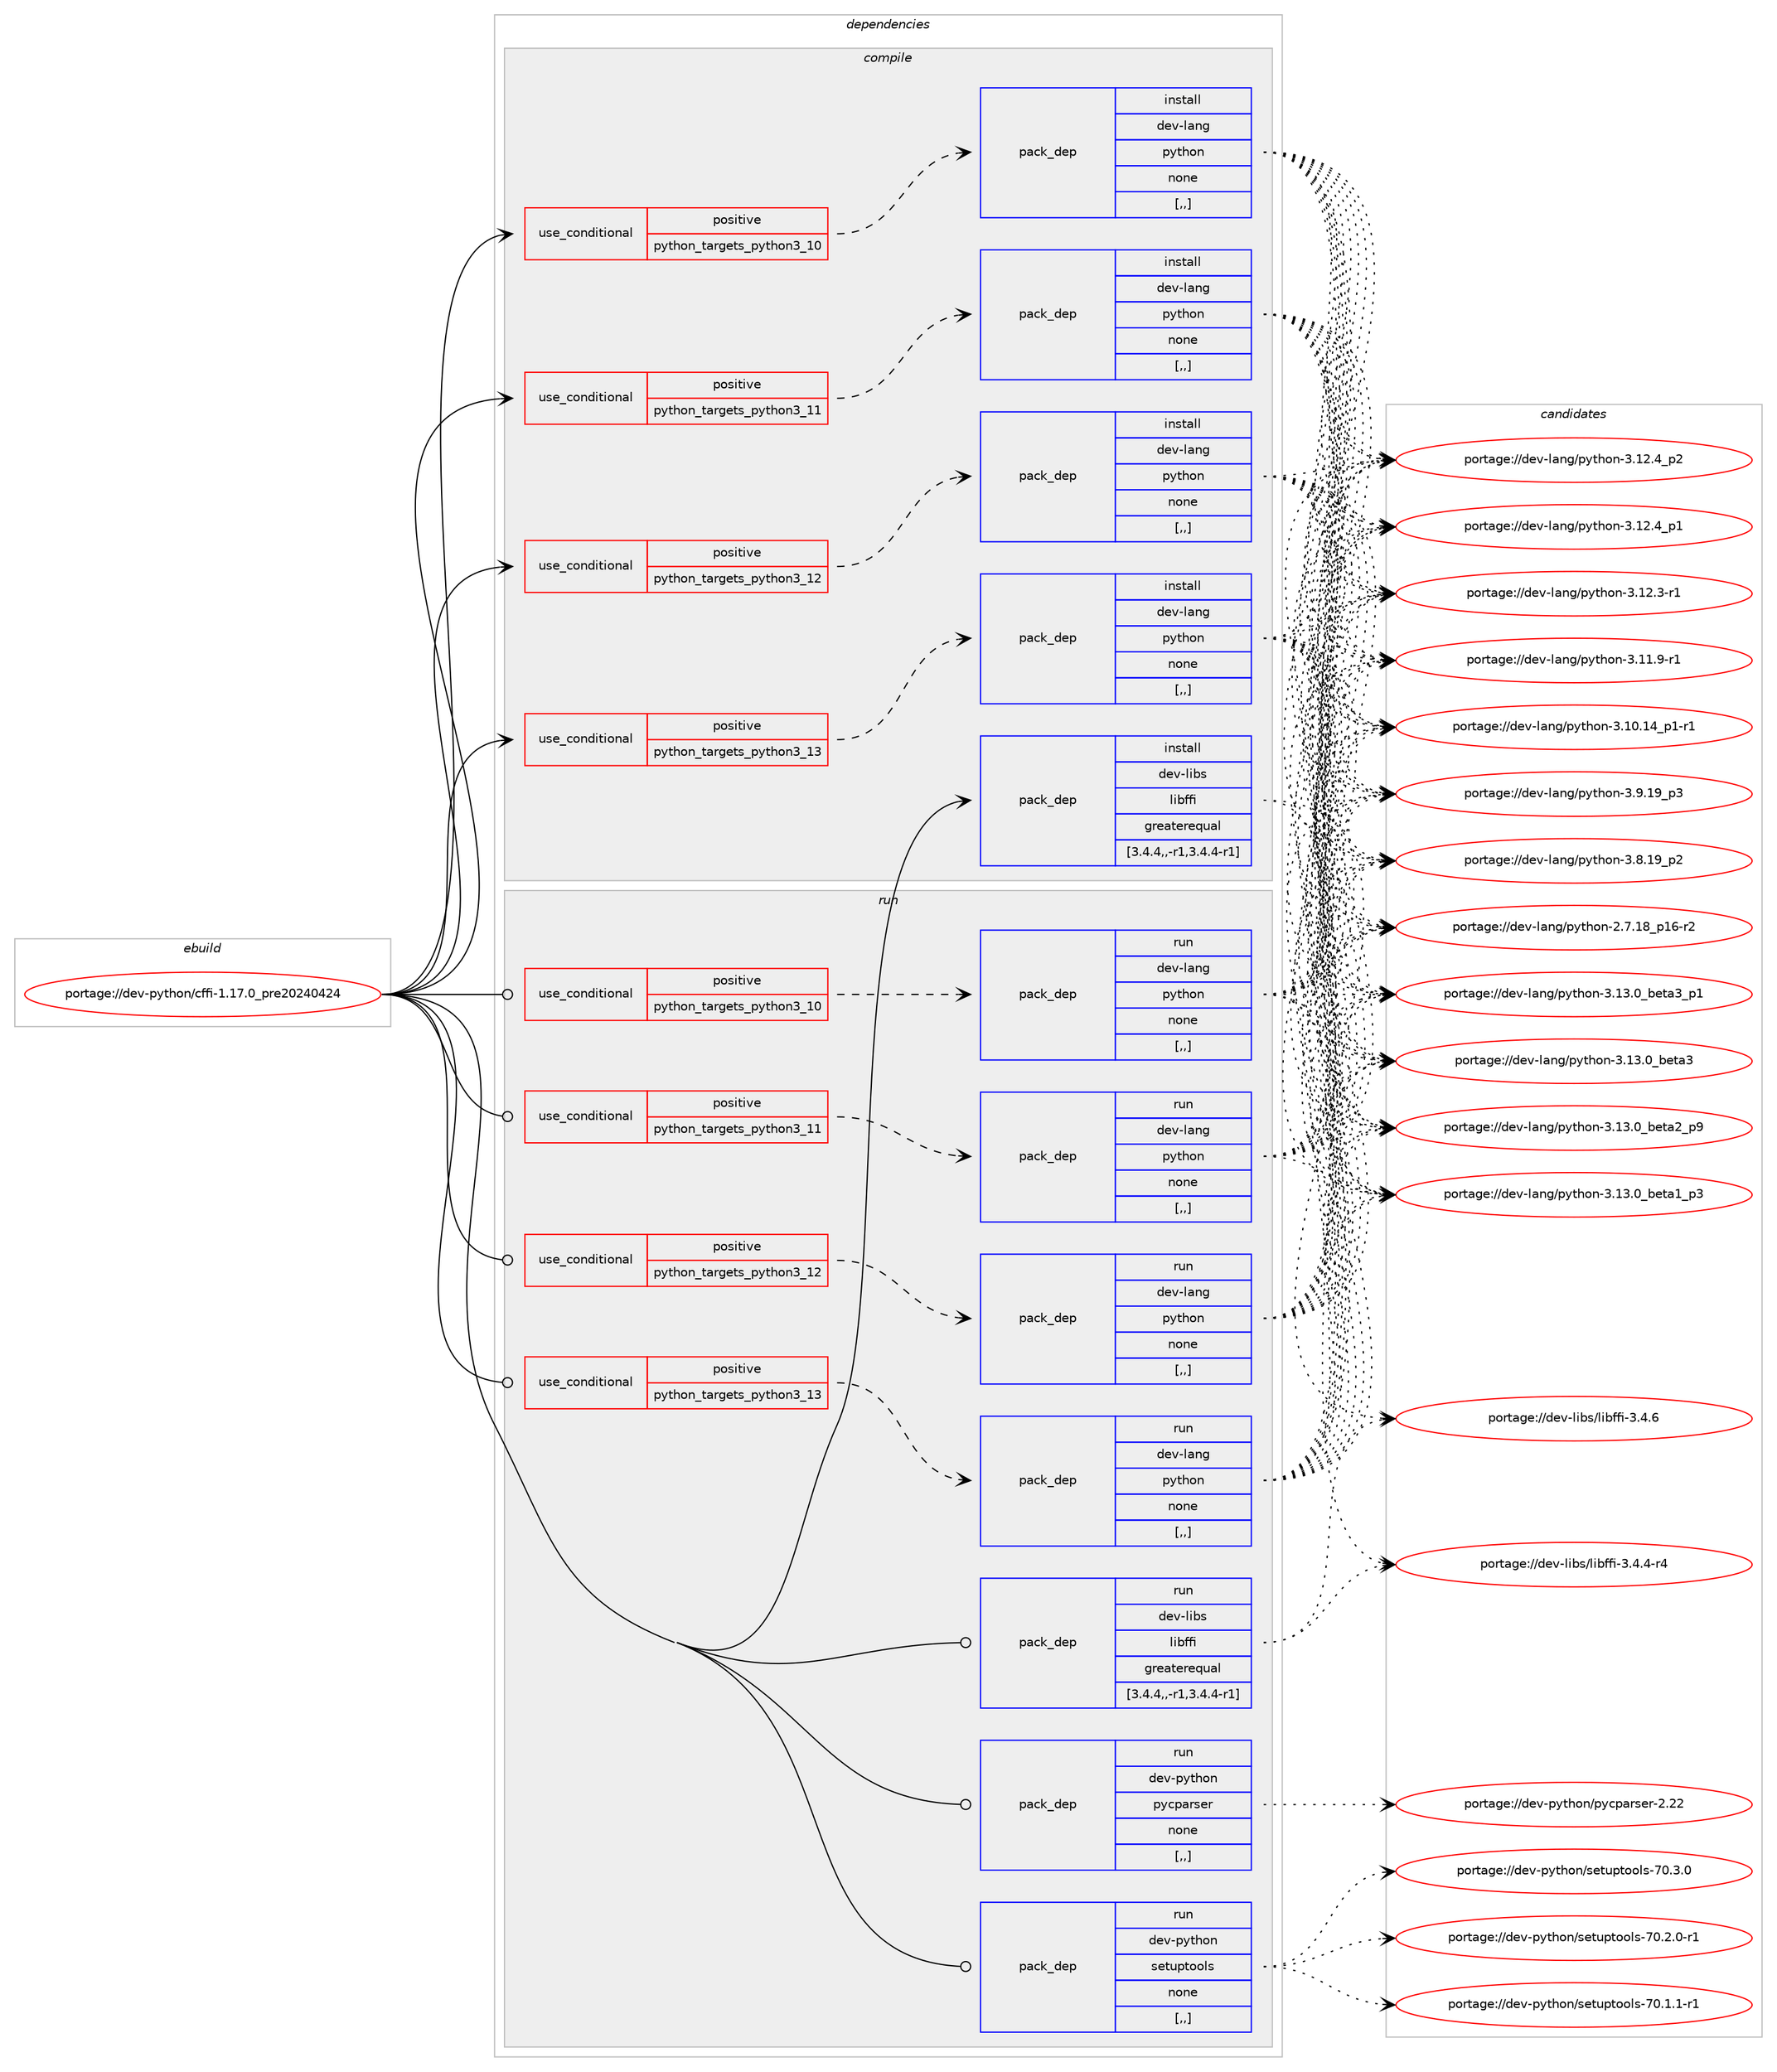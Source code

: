 digraph prolog {

# *************
# Graph options
# *************

newrank=true;
concentrate=true;
compound=true;
graph [rankdir=LR,fontname=Helvetica,fontsize=10,ranksep=1.5];#, ranksep=2.5, nodesep=0.2];
edge  [arrowhead=vee];
node  [fontname=Helvetica,fontsize=10];

# **********
# The ebuild
# **********

subgraph cluster_leftcol {
color=gray;
label=<<i>ebuild</i>>;
id [label="portage://dev-python/cffi-1.17.0_pre20240424", color=red, width=4, href="../dev-python/cffi-1.17.0_pre20240424.svg"];
}

# ****************
# The dependencies
# ****************

subgraph cluster_midcol {
color=gray;
label=<<i>dependencies</i>>;
subgraph cluster_compile {
fillcolor="#eeeeee";
style=filled;
label=<<i>compile</i>>;
subgraph cond31480 {
dependency143054 [label=<<TABLE BORDER="0" CELLBORDER="1" CELLSPACING="0" CELLPADDING="4"><TR><TD ROWSPAN="3" CELLPADDING="10">use_conditional</TD></TR><TR><TD>positive</TD></TR><TR><TD>python_targets_python3_10</TD></TR></TABLE>>, shape=none, color=red];
subgraph pack110328 {
dependency143055 [label=<<TABLE BORDER="0" CELLBORDER="1" CELLSPACING="0" CELLPADDING="4" WIDTH="220"><TR><TD ROWSPAN="6" CELLPADDING="30">pack_dep</TD></TR><TR><TD WIDTH="110">install</TD></TR><TR><TD>dev-lang</TD></TR><TR><TD>python</TD></TR><TR><TD>none</TD></TR><TR><TD>[,,]</TD></TR></TABLE>>, shape=none, color=blue];
}
dependency143054:e -> dependency143055:w [weight=20,style="dashed",arrowhead="vee"];
}
id:e -> dependency143054:w [weight=20,style="solid",arrowhead="vee"];
subgraph cond31481 {
dependency143056 [label=<<TABLE BORDER="0" CELLBORDER="1" CELLSPACING="0" CELLPADDING="4"><TR><TD ROWSPAN="3" CELLPADDING="10">use_conditional</TD></TR><TR><TD>positive</TD></TR><TR><TD>python_targets_python3_11</TD></TR></TABLE>>, shape=none, color=red];
subgraph pack110329 {
dependency143057 [label=<<TABLE BORDER="0" CELLBORDER="1" CELLSPACING="0" CELLPADDING="4" WIDTH="220"><TR><TD ROWSPAN="6" CELLPADDING="30">pack_dep</TD></TR><TR><TD WIDTH="110">install</TD></TR><TR><TD>dev-lang</TD></TR><TR><TD>python</TD></TR><TR><TD>none</TD></TR><TR><TD>[,,]</TD></TR></TABLE>>, shape=none, color=blue];
}
dependency143056:e -> dependency143057:w [weight=20,style="dashed",arrowhead="vee"];
}
id:e -> dependency143056:w [weight=20,style="solid",arrowhead="vee"];
subgraph cond31482 {
dependency143058 [label=<<TABLE BORDER="0" CELLBORDER="1" CELLSPACING="0" CELLPADDING="4"><TR><TD ROWSPAN="3" CELLPADDING="10">use_conditional</TD></TR><TR><TD>positive</TD></TR><TR><TD>python_targets_python3_12</TD></TR></TABLE>>, shape=none, color=red];
subgraph pack110330 {
dependency143059 [label=<<TABLE BORDER="0" CELLBORDER="1" CELLSPACING="0" CELLPADDING="4" WIDTH="220"><TR><TD ROWSPAN="6" CELLPADDING="30">pack_dep</TD></TR><TR><TD WIDTH="110">install</TD></TR><TR><TD>dev-lang</TD></TR><TR><TD>python</TD></TR><TR><TD>none</TD></TR><TR><TD>[,,]</TD></TR></TABLE>>, shape=none, color=blue];
}
dependency143058:e -> dependency143059:w [weight=20,style="dashed",arrowhead="vee"];
}
id:e -> dependency143058:w [weight=20,style="solid",arrowhead="vee"];
subgraph cond31483 {
dependency143060 [label=<<TABLE BORDER="0" CELLBORDER="1" CELLSPACING="0" CELLPADDING="4"><TR><TD ROWSPAN="3" CELLPADDING="10">use_conditional</TD></TR><TR><TD>positive</TD></TR><TR><TD>python_targets_python3_13</TD></TR></TABLE>>, shape=none, color=red];
subgraph pack110331 {
dependency143061 [label=<<TABLE BORDER="0" CELLBORDER="1" CELLSPACING="0" CELLPADDING="4" WIDTH="220"><TR><TD ROWSPAN="6" CELLPADDING="30">pack_dep</TD></TR><TR><TD WIDTH="110">install</TD></TR><TR><TD>dev-lang</TD></TR><TR><TD>python</TD></TR><TR><TD>none</TD></TR><TR><TD>[,,]</TD></TR></TABLE>>, shape=none, color=blue];
}
dependency143060:e -> dependency143061:w [weight=20,style="dashed",arrowhead="vee"];
}
id:e -> dependency143060:w [weight=20,style="solid",arrowhead="vee"];
subgraph pack110332 {
dependency143062 [label=<<TABLE BORDER="0" CELLBORDER="1" CELLSPACING="0" CELLPADDING="4" WIDTH="220"><TR><TD ROWSPAN="6" CELLPADDING="30">pack_dep</TD></TR><TR><TD WIDTH="110">install</TD></TR><TR><TD>dev-libs</TD></TR><TR><TD>libffi</TD></TR><TR><TD>greaterequal</TD></TR><TR><TD>[3.4.4,,-r1,3.4.4-r1]</TD></TR></TABLE>>, shape=none, color=blue];
}
id:e -> dependency143062:w [weight=20,style="solid",arrowhead="vee"];
}
subgraph cluster_compileandrun {
fillcolor="#eeeeee";
style=filled;
label=<<i>compile and run</i>>;
}
subgraph cluster_run {
fillcolor="#eeeeee";
style=filled;
label=<<i>run</i>>;
subgraph cond31484 {
dependency143063 [label=<<TABLE BORDER="0" CELLBORDER="1" CELLSPACING="0" CELLPADDING="4"><TR><TD ROWSPAN="3" CELLPADDING="10">use_conditional</TD></TR><TR><TD>positive</TD></TR><TR><TD>python_targets_python3_10</TD></TR></TABLE>>, shape=none, color=red];
subgraph pack110333 {
dependency143064 [label=<<TABLE BORDER="0" CELLBORDER="1" CELLSPACING="0" CELLPADDING="4" WIDTH="220"><TR><TD ROWSPAN="6" CELLPADDING="30">pack_dep</TD></TR><TR><TD WIDTH="110">run</TD></TR><TR><TD>dev-lang</TD></TR><TR><TD>python</TD></TR><TR><TD>none</TD></TR><TR><TD>[,,]</TD></TR></TABLE>>, shape=none, color=blue];
}
dependency143063:e -> dependency143064:w [weight=20,style="dashed",arrowhead="vee"];
}
id:e -> dependency143063:w [weight=20,style="solid",arrowhead="odot"];
subgraph cond31485 {
dependency143065 [label=<<TABLE BORDER="0" CELLBORDER="1" CELLSPACING="0" CELLPADDING="4"><TR><TD ROWSPAN="3" CELLPADDING="10">use_conditional</TD></TR><TR><TD>positive</TD></TR><TR><TD>python_targets_python3_11</TD></TR></TABLE>>, shape=none, color=red];
subgraph pack110334 {
dependency143066 [label=<<TABLE BORDER="0" CELLBORDER="1" CELLSPACING="0" CELLPADDING="4" WIDTH="220"><TR><TD ROWSPAN="6" CELLPADDING="30">pack_dep</TD></TR><TR><TD WIDTH="110">run</TD></TR><TR><TD>dev-lang</TD></TR><TR><TD>python</TD></TR><TR><TD>none</TD></TR><TR><TD>[,,]</TD></TR></TABLE>>, shape=none, color=blue];
}
dependency143065:e -> dependency143066:w [weight=20,style="dashed",arrowhead="vee"];
}
id:e -> dependency143065:w [weight=20,style="solid",arrowhead="odot"];
subgraph cond31486 {
dependency143067 [label=<<TABLE BORDER="0" CELLBORDER="1" CELLSPACING="0" CELLPADDING="4"><TR><TD ROWSPAN="3" CELLPADDING="10">use_conditional</TD></TR><TR><TD>positive</TD></TR><TR><TD>python_targets_python3_12</TD></TR></TABLE>>, shape=none, color=red];
subgraph pack110335 {
dependency143068 [label=<<TABLE BORDER="0" CELLBORDER="1" CELLSPACING="0" CELLPADDING="4" WIDTH="220"><TR><TD ROWSPAN="6" CELLPADDING="30">pack_dep</TD></TR><TR><TD WIDTH="110">run</TD></TR><TR><TD>dev-lang</TD></TR><TR><TD>python</TD></TR><TR><TD>none</TD></TR><TR><TD>[,,]</TD></TR></TABLE>>, shape=none, color=blue];
}
dependency143067:e -> dependency143068:w [weight=20,style="dashed",arrowhead="vee"];
}
id:e -> dependency143067:w [weight=20,style="solid",arrowhead="odot"];
subgraph cond31487 {
dependency143069 [label=<<TABLE BORDER="0" CELLBORDER="1" CELLSPACING="0" CELLPADDING="4"><TR><TD ROWSPAN="3" CELLPADDING="10">use_conditional</TD></TR><TR><TD>positive</TD></TR><TR><TD>python_targets_python3_13</TD></TR></TABLE>>, shape=none, color=red];
subgraph pack110336 {
dependency143070 [label=<<TABLE BORDER="0" CELLBORDER="1" CELLSPACING="0" CELLPADDING="4" WIDTH="220"><TR><TD ROWSPAN="6" CELLPADDING="30">pack_dep</TD></TR><TR><TD WIDTH="110">run</TD></TR><TR><TD>dev-lang</TD></TR><TR><TD>python</TD></TR><TR><TD>none</TD></TR><TR><TD>[,,]</TD></TR></TABLE>>, shape=none, color=blue];
}
dependency143069:e -> dependency143070:w [weight=20,style="dashed",arrowhead="vee"];
}
id:e -> dependency143069:w [weight=20,style="solid",arrowhead="odot"];
subgraph pack110337 {
dependency143071 [label=<<TABLE BORDER="0" CELLBORDER="1" CELLSPACING="0" CELLPADDING="4" WIDTH="220"><TR><TD ROWSPAN="6" CELLPADDING="30">pack_dep</TD></TR><TR><TD WIDTH="110">run</TD></TR><TR><TD>dev-libs</TD></TR><TR><TD>libffi</TD></TR><TR><TD>greaterequal</TD></TR><TR><TD>[3.4.4,,-r1,3.4.4-r1]</TD></TR></TABLE>>, shape=none, color=blue];
}
id:e -> dependency143071:w [weight=20,style="solid",arrowhead="odot"];
subgraph pack110338 {
dependency143072 [label=<<TABLE BORDER="0" CELLBORDER="1" CELLSPACING="0" CELLPADDING="4" WIDTH="220"><TR><TD ROWSPAN="6" CELLPADDING="30">pack_dep</TD></TR><TR><TD WIDTH="110">run</TD></TR><TR><TD>dev-python</TD></TR><TR><TD>pycparser</TD></TR><TR><TD>none</TD></TR><TR><TD>[,,]</TD></TR></TABLE>>, shape=none, color=blue];
}
id:e -> dependency143072:w [weight=20,style="solid",arrowhead="odot"];
subgraph pack110339 {
dependency143073 [label=<<TABLE BORDER="0" CELLBORDER="1" CELLSPACING="0" CELLPADDING="4" WIDTH="220"><TR><TD ROWSPAN="6" CELLPADDING="30">pack_dep</TD></TR><TR><TD WIDTH="110">run</TD></TR><TR><TD>dev-python</TD></TR><TR><TD>setuptools</TD></TR><TR><TD>none</TD></TR><TR><TD>[,,]</TD></TR></TABLE>>, shape=none, color=blue];
}
id:e -> dependency143073:w [weight=20,style="solid",arrowhead="odot"];
}
}

# **************
# The candidates
# **************

subgraph cluster_choices {
rank=same;
color=gray;
label=<<i>candidates</i>>;

subgraph choice110328 {
color=black;
nodesep=1;
choice10010111845108971101034711212111610411111045514649514648959810111697519511249 [label="portage://dev-lang/python-3.13.0_beta3_p1", color=red, width=4,href="../dev-lang/python-3.13.0_beta3_p1.svg"];
choice1001011184510897110103471121211161041111104551464951464895981011169751 [label="portage://dev-lang/python-3.13.0_beta3", color=red, width=4,href="../dev-lang/python-3.13.0_beta3.svg"];
choice10010111845108971101034711212111610411111045514649514648959810111697509511257 [label="portage://dev-lang/python-3.13.0_beta2_p9", color=red, width=4,href="../dev-lang/python-3.13.0_beta2_p9.svg"];
choice10010111845108971101034711212111610411111045514649514648959810111697499511251 [label="portage://dev-lang/python-3.13.0_beta1_p3", color=red, width=4,href="../dev-lang/python-3.13.0_beta1_p3.svg"];
choice100101118451089711010347112121116104111110455146495046529511250 [label="portage://dev-lang/python-3.12.4_p2", color=red, width=4,href="../dev-lang/python-3.12.4_p2.svg"];
choice100101118451089711010347112121116104111110455146495046529511249 [label="portage://dev-lang/python-3.12.4_p1", color=red, width=4,href="../dev-lang/python-3.12.4_p1.svg"];
choice100101118451089711010347112121116104111110455146495046514511449 [label="portage://dev-lang/python-3.12.3-r1", color=red, width=4,href="../dev-lang/python-3.12.3-r1.svg"];
choice100101118451089711010347112121116104111110455146494946574511449 [label="portage://dev-lang/python-3.11.9-r1", color=red, width=4,href="../dev-lang/python-3.11.9-r1.svg"];
choice100101118451089711010347112121116104111110455146494846495295112494511449 [label="portage://dev-lang/python-3.10.14_p1-r1", color=red, width=4,href="../dev-lang/python-3.10.14_p1-r1.svg"];
choice100101118451089711010347112121116104111110455146574649579511251 [label="portage://dev-lang/python-3.9.19_p3", color=red, width=4,href="../dev-lang/python-3.9.19_p3.svg"];
choice100101118451089711010347112121116104111110455146564649579511250 [label="portage://dev-lang/python-3.8.19_p2", color=red, width=4,href="../dev-lang/python-3.8.19_p2.svg"];
choice100101118451089711010347112121116104111110455046554649569511249544511450 [label="portage://dev-lang/python-2.7.18_p16-r2", color=red, width=4,href="../dev-lang/python-2.7.18_p16-r2.svg"];
dependency143055:e -> choice10010111845108971101034711212111610411111045514649514648959810111697519511249:w [style=dotted,weight="100"];
dependency143055:e -> choice1001011184510897110103471121211161041111104551464951464895981011169751:w [style=dotted,weight="100"];
dependency143055:e -> choice10010111845108971101034711212111610411111045514649514648959810111697509511257:w [style=dotted,weight="100"];
dependency143055:e -> choice10010111845108971101034711212111610411111045514649514648959810111697499511251:w [style=dotted,weight="100"];
dependency143055:e -> choice100101118451089711010347112121116104111110455146495046529511250:w [style=dotted,weight="100"];
dependency143055:e -> choice100101118451089711010347112121116104111110455146495046529511249:w [style=dotted,weight="100"];
dependency143055:e -> choice100101118451089711010347112121116104111110455146495046514511449:w [style=dotted,weight="100"];
dependency143055:e -> choice100101118451089711010347112121116104111110455146494946574511449:w [style=dotted,weight="100"];
dependency143055:e -> choice100101118451089711010347112121116104111110455146494846495295112494511449:w [style=dotted,weight="100"];
dependency143055:e -> choice100101118451089711010347112121116104111110455146574649579511251:w [style=dotted,weight="100"];
dependency143055:e -> choice100101118451089711010347112121116104111110455146564649579511250:w [style=dotted,weight="100"];
dependency143055:e -> choice100101118451089711010347112121116104111110455046554649569511249544511450:w [style=dotted,weight="100"];
}
subgraph choice110329 {
color=black;
nodesep=1;
choice10010111845108971101034711212111610411111045514649514648959810111697519511249 [label="portage://dev-lang/python-3.13.0_beta3_p1", color=red, width=4,href="../dev-lang/python-3.13.0_beta3_p1.svg"];
choice1001011184510897110103471121211161041111104551464951464895981011169751 [label="portage://dev-lang/python-3.13.0_beta3", color=red, width=4,href="../dev-lang/python-3.13.0_beta3.svg"];
choice10010111845108971101034711212111610411111045514649514648959810111697509511257 [label="portage://dev-lang/python-3.13.0_beta2_p9", color=red, width=4,href="../dev-lang/python-3.13.0_beta2_p9.svg"];
choice10010111845108971101034711212111610411111045514649514648959810111697499511251 [label="portage://dev-lang/python-3.13.0_beta1_p3", color=red, width=4,href="../dev-lang/python-3.13.0_beta1_p3.svg"];
choice100101118451089711010347112121116104111110455146495046529511250 [label="portage://dev-lang/python-3.12.4_p2", color=red, width=4,href="../dev-lang/python-3.12.4_p2.svg"];
choice100101118451089711010347112121116104111110455146495046529511249 [label="portage://dev-lang/python-3.12.4_p1", color=red, width=4,href="../dev-lang/python-3.12.4_p1.svg"];
choice100101118451089711010347112121116104111110455146495046514511449 [label="portage://dev-lang/python-3.12.3-r1", color=red, width=4,href="../dev-lang/python-3.12.3-r1.svg"];
choice100101118451089711010347112121116104111110455146494946574511449 [label="portage://dev-lang/python-3.11.9-r1", color=red, width=4,href="../dev-lang/python-3.11.9-r1.svg"];
choice100101118451089711010347112121116104111110455146494846495295112494511449 [label="portage://dev-lang/python-3.10.14_p1-r1", color=red, width=4,href="../dev-lang/python-3.10.14_p1-r1.svg"];
choice100101118451089711010347112121116104111110455146574649579511251 [label="portage://dev-lang/python-3.9.19_p3", color=red, width=4,href="../dev-lang/python-3.9.19_p3.svg"];
choice100101118451089711010347112121116104111110455146564649579511250 [label="portage://dev-lang/python-3.8.19_p2", color=red, width=4,href="../dev-lang/python-3.8.19_p2.svg"];
choice100101118451089711010347112121116104111110455046554649569511249544511450 [label="portage://dev-lang/python-2.7.18_p16-r2", color=red, width=4,href="../dev-lang/python-2.7.18_p16-r2.svg"];
dependency143057:e -> choice10010111845108971101034711212111610411111045514649514648959810111697519511249:w [style=dotted,weight="100"];
dependency143057:e -> choice1001011184510897110103471121211161041111104551464951464895981011169751:w [style=dotted,weight="100"];
dependency143057:e -> choice10010111845108971101034711212111610411111045514649514648959810111697509511257:w [style=dotted,weight="100"];
dependency143057:e -> choice10010111845108971101034711212111610411111045514649514648959810111697499511251:w [style=dotted,weight="100"];
dependency143057:e -> choice100101118451089711010347112121116104111110455146495046529511250:w [style=dotted,weight="100"];
dependency143057:e -> choice100101118451089711010347112121116104111110455146495046529511249:w [style=dotted,weight="100"];
dependency143057:e -> choice100101118451089711010347112121116104111110455146495046514511449:w [style=dotted,weight="100"];
dependency143057:e -> choice100101118451089711010347112121116104111110455146494946574511449:w [style=dotted,weight="100"];
dependency143057:e -> choice100101118451089711010347112121116104111110455146494846495295112494511449:w [style=dotted,weight="100"];
dependency143057:e -> choice100101118451089711010347112121116104111110455146574649579511251:w [style=dotted,weight="100"];
dependency143057:e -> choice100101118451089711010347112121116104111110455146564649579511250:w [style=dotted,weight="100"];
dependency143057:e -> choice100101118451089711010347112121116104111110455046554649569511249544511450:w [style=dotted,weight="100"];
}
subgraph choice110330 {
color=black;
nodesep=1;
choice10010111845108971101034711212111610411111045514649514648959810111697519511249 [label="portage://dev-lang/python-3.13.0_beta3_p1", color=red, width=4,href="../dev-lang/python-3.13.0_beta3_p1.svg"];
choice1001011184510897110103471121211161041111104551464951464895981011169751 [label="portage://dev-lang/python-3.13.0_beta3", color=red, width=4,href="../dev-lang/python-3.13.0_beta3.svg"];
choice10010111845108971101034711212111610411111045514649514648959810111697509511257 [label="portage://dev-lang/python-3.13.0_beta2_p9", color=red, width=4,href="../dev-lang/python-3.13.0_beta2_p9.svg"];
choice10010111845108971101034711212111610411111045514649514648959810111697499511251 [label="portage://dev-lang/python-3.13.0_beta1_p3", color=red, width=4,href="../dev-lang/python-3.13.0_beta1_p3.svg"];
choice100101118451089711010347112121116104111110455146495046529511250 [label="portage://dev-lang/python-3.12.4_p2", color=red, width=4,href="../dev-lang/python-3.12.4_p2.svg"];
choice100101118451089711010347112121116104111110455146495046529511249 [label="portage://dev-lang/python-3.12.4_p1", color=red, width=4,href="../dev-lang/python-3.12.4_p1.svg"];
choice100101118451089711010347112121116104111110455146495046514511449 [label="portage://dev-lang/python-3.12.3-r1", color=red, width=4,href="../dev-lang/python-3.12.3-r1.svg"];
choice100101118451089711010347112121116104111110455146494946574511449 [label="portage://dev-lang/python-3.11.9-r1", color=red, width=4,href="../dev-lang/python-3.11.9-r1.svg"];
choice100101118451089711010347112121116104111110455146494846495295112494511449 [label="portage://dev-lang/python-3.10.14_p1-r1", color=red, width=4,href="../dev-lang/python-3.10.14_p1-r1.svg"];
choice100101118451089711010347112121116104111110455146574649579511251 [label="portage://dev-lang/python-3.9.19_p3", color=red, width=4,href="../dev-lang/python-3.9.19_p3.svg"];
choice100101118451089711010347112121116104111110455146564649579511250 [label="portage://dev-lang/python-3.8.19_p2", color=red, width=4,href="../dev-lang/python-3.8.19_p2.svg"];
choice100101118451089711010347112121116104111110455046554649569511249544511450 [label="portage://dev-lang/python-2.7.18_p16-r2", color=red, width=4,href="../dev-lang/python-2.7.18_p16-r2.svg"];
dependency143059:e -> choice10010111845108971101034711212111610411111045514649514648959810111697519511249:w [style=dotted,weight="100"];
dependency143059:e -> choice1001011184510897110103471121211161041111104551464951464895981011169751:w [style=dotted,weight="100"];
dependency143059:e -> choice10010111845108971101034711212111610411111045514649514648959810111697509511257:w [style=dotted,weight="100"];
dependency143059:e -> choice10010111845108971101034711212111610411111045514649514648959810111697499511251:w [style=dotted,weight="100"];
dependency143059:e -> choice100101118451089711010347112121116104111110455146495046529511250:w [style=dotted,weight="100"];
dependency143059:e -> choice100101118451089711010347112121116104111110455146495046529511249:w [style=dotted,weight="100"];
dependency143059:e -> choice100101118451089711010347112121116104111110455146495046514511449:w [style=dotted,weight="100"];
dependency143059:e -> choice100101118451089711010347112121116104111110455146494946574511449:w [style=dotted,weight="100"];
dependency143059:e -> choice100101118451089711010347112121116104111110455146494846495295112494511449:w [style=dotted,weight="100"];
dependency143059:e -> choice100101118451089711010347112121116104111110455146574649579511251:w [style=dotted,weight="100"];
dependency143059:e -> choice100101118451089711010347112121116104111110455146564649579511250:w [style=dotted,weight="100"];
dependency143059:e -> choice100101118451089711010347112121116104111110455046554649569511249544511450:w [style=dotted,weight="100"];
}
subgraph choice110331 {
color=black;
nodesep=1;
choice10010111845108971101034711212111610411111045514649514648959810111697519511249 [label="portage://dev-lang/python-3.13.0_beta3_p1", color=red, width=4,href="../dev-lang/python-3.13.0_beta3_p1.svg"];
choice1001011184510897110103471121211161041111104551464951464895981011169751 [label="portage://dev-lang/python-3.13.0_beta3", color=red, width=4,href="../dev-lang/python-3.13.0_beta3.svg"];
choice10010111845108971101034711212111610411111045514649514648959810111697509511257 [label="portage://dev-lang/python-3.13.0_beta2_p9", color=red, width=4,href="../dev-lang/python-3.13.0_beta2_p9.svg"];
choice10010111845108971101034711212111610411111045514649514648959810111697499511251 [label="portage://dev-lang/python-3.13.0_beta1_p3", color=red, width=4,href="../dev-lang/python-3.13.0_beta1_p3.svg"];
choice100101118451089711010347112121116104111110455146495046529511250 [label="portage://dev-lang/python-3.12.4_p2", color=red, width=4,href="../dev-lang/python-3.12.4_p2.svg"];
choice100101118451089711010347112121116104111110455146495046529511249 [label="portage://dev-lang/python-3.12.4_p1", color=red, width=4,href="../dev-lang/python-3.12.4_p1.svg"];
choice100101118451089711010347112121116104111110455146495046514511449 [label="portage://dev-lang/python-3.12.3-r1", color=red, width=4,href="../dev-lang/python-3.12.3-r1.svg"];
choice100101118451089711010347112121116104111110455146494946574511449 [label="portage://dev-lang/python-3.11.9-r1", color=red, width=4,href="../dev-lang/python-3.11.9-r1.svg"];
choice100101118451089711010347112121116104111110455146494846495295112494511449 [label="portage://dev-lang/python-3.10.14_p1-r1", color=red, width=4,href="../dev-lang/python-3.10.14_p1-r1.svg"];
choice100101118451089711010347112121116104111110455146574649579511251 [label="portage://dev-lang/python-3.9.19_p3", color=red, width=4,href="../dev-lang/python-3.9.19_p3.svg"];
choice100101118451089711010347112121116104111110455146564649579511250 [label="portage://dev-lang/python-3.8.19_p2", color=red, width=4,href="../dev-lang/python-3.8.19_p2.svg"];
choice100101118451089711010347112121116104111110455046554649569511249544511450 [label="portage://dev-lang/python-2.7.18_p16-r2", color=red, width=4,href="../dev-lang/python-2.7.18_p16-r2.svg"];
dependency143061:e -> choice10010111845108971101034711212111610411111045514649514648959810111697519511249:w [style=dotted,weight="100"];
dependency143061:e -> choice1001011184510897110103471121211161041111104551464951464895981011169751:w [style=dotted,weight="100"];
dependency143061:e -> choice10010111845108971101034711212111610411111045514649514648959810111697509511257:w [style=dotted,weight="100"];
dependency143061:e -> choice10010111845108971101034711212111610411111045514649514648959810111697499511251:w [style=dotted,weight="100"];
dependency143061:e -> choice100101118451089711010347112121116104111110455146495046529511250:w [style=dotted,weight="100"];
dependency143061:e -> choice100101118451089711010347112121116104111110455146495046529511249:w [style=dotted,weight="100"];
dependency143061:e -> choice100101118451089711010347112121116104111110455146495046514511449:w [style=dotted,weight="100"];
dependency143061:e -> choice100101118451089711010347112121116104111110455146494946574511449:w [style=dotted,weight="100"];
dependency143061:e -> choice100101118451089711010347112121116104111110455146494846495295112494511449:w [style=dotted,weight="100"];
dependency143061:e -> choice100101118451089711010347112121116104111110455146574649579511251:w [style=dotted,weight="100"];
dependency143061:e -> choice100101118451089711010347112121116104111110455146564649579511250:w [style=dotted,weight="100"];
dependency143061:e -> choice100101118451089711010347112121116104111110455046554649569511249544511450:w [style=dotted,weight="100"];
}
subgraph choice110332 {
color=black;
nodesep=1;
choice10010111845108105981154710810598102102105455146524654 [label="portage://dev-libs/libffi-3.4.6", color=red, width=4,href="../dev-libs/libffi-3.4.6.svg"];
choice100101118451081059811547108105981021021054551465246524511452 [label="portage://dev-libs/libffi-3.4.4-r4", color=red, width=4,href="../dev-libs/libffi-3.4.4-r4.svg"];
dependency143062:e -> choice10010111845108105981154710810598102102105455146524654:w [style=dotted,weight="100"];
dependency143062:e -> choice100101118451081059811547108105981021021054551465246524511452:w [style=dotted,weight="100"];
}
subgraph choice110333 {
color=black;
nodesep=1;
choice10010111845108971101034711212111610411111045514649514648959810111697519511249 [label="portage://dev-lang/python-3.13.0_beta3_p1", color=red, width=4,href="../dev-lang/python-3.13.0_beta3_p1.svg"];
choice1001011184510897110103471121211161041111104551464951464895981011169751 [label="portage://dev-lang/python-3.13.0_beta3", color=red, width=4,href="../dev-lang/python-3.13.0_beta3.svg"];
choice10010111845108971101034711212111610411111045514649514648959810111697509511257 [label="portage://dev-lang/python-3.13.0_beta2_p9", color=red, width=4,href="../dev-lang/python-3.13.0_beta2_p9.svg"];
choice10010111845108971101034711212111610411111045514649514648959810111697499511251 [label="portage://dev-lang/python-3.13.0_beta1_p3", color=red, width=4,href="../dev-lang/python-3.13.0_beta1_p3.svg"];
choice100101118451089711010347112121116104111110455146495046529511250 [label="portage://dev-lang/python-3.12.4_p2", color=red, width=4,href="../dev-lang/python-3.12.4_p2.svg"];
choice100101118451089711010347112121116104111110455146495046529511249 [label="portage://dev-lang/python-3.12.4_p1", color=red, width=4,href="../dev-lang/python-3.12.4_p1.svg"];
choice100101118451089711010347112121116104111110455146495046514511449 [label="portage://dev-lang/python-3.12.3-r1", color=red, width=4,href="../dev-lang/python-3.12.3-r1.svg"];
choice100101118451089711010347112121116104111110455146494946574511449 [label="portage://dev-lang/python-3.11.9-r1", color=red, width=4,href="../dev-lang/python-3.11.9-r1.svg"];
choice100101118451089711010347112121116104111110455146494846495295112494511449 [label="portage://dev-lang/python-3.10.14_p1-r1", color=red, width=4,href="../dev-lang/python-3.10.14_p1-r1.svg"];
choice100101118451089711010347112121116104111110455146574649579511251 [label="portage://dev-lang/python-3.9.19_p3", color=red, width=4,href="../dev-lang/python-3.9.19_p3.svg"];
choice100101118451089711010347112121116104111110455146564649579511250 [label="portage://dev-lang/python-3.8.19_p2", color=red, width=4,href="../dev-lang/python-3.8.19_p2.svg"];
choice100101118451089711010347112121116104111110455046554649569511249544511450 [label="portage://dev-lang/python-2.7.18_p16-r2", color=red, width=4,href="../dev-lang/python-2.7.18_p16-r2.svg"];
dependency143064:e -> choice10010111845108971101034711212111610411111045514649514648959810111697519511249:w [style=dotted,weight="100"];
dependency143064:e -> choice1001011184510897110103471121211161041111104551464951464895981011169751:w [style=dotted,weight="100"];
dependency143064:e -> choice10010111845108971101034711212111610411111045514649514648959810111697509511257:w [style=dotted,weight="100"];
dependency143064:e -> choice10010111845108971101034711212111610411111045514649514648959810111697499511251:w [style=dotted,weight="100"];
dependency143064:e -> choice100101118451089711010347112121116104111110455146495046529511250:w [style=dotted,weight="100"];
dependency143064:e -> choice100101118451089711010347112121116104111110455146495046529511249:w [style=dotted,weight="100"];
dependency143064:e -> choice100101118451089711010347112121116104111110455146495046514511449:w [style=dotted,weight="100"];
dependency143064:e -> choice100101118451089711010347112121116104111110455146494946574511449:w [style=dotted,weight="100"];
dependency143064:e -> choice100101118451089711010347112121116104111110455146494846495295112494511449:w [style=dotted,weight="100"];
dependency143064:e -> choice100101118451089711010347112121116104111110455146574649579511251:w [style=dotted,weight="100"];
dependency143064:e -> choice100101118451089711010347112121116104111110455146564649579511250:w [style=dotted,weight="100"];
dependency143064:e -> choice100101118451089711010347112121116104111110455046554649569511249544511450:w [style=dotted,weight="100"];
}
subgraph choice110334 {
color=black;
nodesep=1;
choice10010111845108971101034711212111610411111045514649514648959810111697519511249 [label="portage://dev-lang/python-3.13.0_beta3_p1", color=red, width=4,href="../dev-lang/python-3.13.0_beta3_p1.svg"];
choice1001011184510897110103471121211161041111104551464951464895981011169751 [label="portage://dev-lang/python-3.13.0_beta3", color=red, width=4,href="../dev-lang/python-3.13.0_beta3.svg"];
choice10010111845108971101034711212111610411111045514649514648959810111697509511257 [label="portage://dev-lang/python-3.13.0_beta2_p9", color=red, width=4,href="../dev-lang/python-3.13.0_beta2_p9.svg"];
choice10010111845108971101034711212111610411111045514649514648959810111697499511251 [label="portage://dev-lang/python-3.13.0_beta1_p3", color=red, width=4,href="../dev-lang/python-3.13.0_beta1_p3.svg"];
choice100101118451089711010347112121116104111110455146495046529511250 [label="portage://dev-lang/python-3.12.4_p2", color=red, width=4,href="../dev-lang/python-3.12.4_p2.svg"];
choice100101118451089711010347112121116104111110455146495046529511249 [label="portage://dev-lang/python-3.12.4_p1", color=red, width=4,href="../dev-lang/python-3.12.4_p1.svg"];
choice100101118451089711010347112121116104111110455146495046514511449 [label="portage://dev-lang/python-3.12.3-r1", color=red, width=4,href="../dev-lang/python-3.12.3-r1.svg"];
choice100101118451089711010347112121116104111110455146494946574511449 [label="portage://dev-lang/python-3.11.9-r1", color=red, width=4,href="../dev-lang/python-3.11.9-r1.svg"];
choice100101118451089711010347112121116104111110455146494846495295112494511449 [label="portage://dev-lang/python-3.10.14_p1-r1", color=red, width=4,href="../dev-lang/python-3.10.14_p1-r1.svg"];
choice100101118451089711010347112121116104111110455146574649579511251 [label="portage://dev-lang/python-3.9.19_p3", color=red, width=4,href="../dev-lang/python-3.9.19_p3.svg"];
choice100101118451089711010347112121116104111110455146564649579511250 [label="portage://dev-lang/python-3.8.19_p2", color=red, width=4,href="../dev-lang/python-3.8.19_p2.svg"];
choice100101118451089711010347112121116104111110455046554649569511249544511450 [label="portage://dev-lang/python-2.7.18_p16-r2", color=red, width=4,href="../dev-lang/python-2.7.18_p16-r2.svg"];
dependency143066:e -> choice10010111845108971101034711212111610411111045514649514648959810111697519511249:w [style=dotted,weight="100"];
dependency143066:e -> choice1001011184510897110103471121211161041111104551464951464895981011169751:w [style=dotted,weight="100"];
dependency143066:e -> choice10010111845108971101034711212111610411111045514649514648959810111697509511257:w [style=dotted,weight="100"];
dependency143066:e -> choice10010111845108971101034711212111610411111045514649514648959810111697499511251:w [style=dotted,weight="100"];
dependency143066:e -> choice100101118451089711010347112121116104111110455146495046529511250:w [style=dotted,weight="100"];
dependency143066:e -> choice100101118451089711010347112121116104111110455146495046529511249:w [style=dotted,weight="100"];
dependency143066:e -> choice100101118451089711010347112121116104111110455146495046514511449:w [style=dotted,weight="100"];
dependency143066:e -> choice100101118451089711010347112121116104111110455146494946574511449:w [style=dotted,weight="100"];
dependency143066:e -> choice100101118451089711010347112121116104111110455146494846495295112494511449:w [style=dotted,weight="100"];
dependency143066:e -> choice100101118451089711010347112121116104111110455146574649579511251:w [style=dotted,weight="100"];
dependency143066:e -> choice100101118451089711010347112121116104111110455146564649579511250:w [style=dotted,weight="100"];
dependency143066:e -> choice100101118451089711010347112121116104111110455046554649569511249544511450:w [style=dotted,weight="100"];
}
subgraph choice110335 {
color=black;
nodesep=1;
choice10010111845108971101034711212111610411111045514649514648959810111697519511249 [label="portage://dev-lang/python-3.13.0_beta3_p1", color=red, width=4,href="../dev-lang/python-3.13.0_beta3_p1.svg"];
choice1001011184510897110103471121211161041111104551464951464895981011169751 [label="portage://dev-lang/python-3.13.0_beta3", color=red, width=4,href="../dev-lang/python-3.13.0_beta3.svg"];
choice10010111845108971101034711212111610411111045514649514648959810111697509511257 [label="portage://dev-lang/python-3.13.0_beta2_p9", color=red, width=4,href="../dev-lang/python-3.13.0_beta2_p9.svg"];
choice10010111845108971101034711212111610411111045514649514648959810111697499511251 [label="portage://dev-lang/python-3.13.0_beta1_p3", color=red, width=4,href="../dev-lang/python-3.13.0_beta1_p3.svg"];
choice100101118451089711010347112121116104111110455146495046529511250 [label="portage://dev-lang/python-3.12.4_p2", color=red, width=4,href="../dev-lang/python-3.12.4_p2.svg"];
choice100101118451089711010347112121116104111110455146495046529511249 [label="portage://dev-lang/python-3.12.4_p1", color=red, width=4,href="../dev-lang/python-3.12.4_p1.svg"];
choice100101118451089711010347112121116104111110455146495046514511449 [label="portage://dev-lang/python-3.12.3-r1", color=red, width=4,href="../dev-lang/python-3.12.3-r1.svg"];
choice100101118451089711010347112121116104111110455146494946574511449 [label="portage://dev-lang/python-3.11.9-r1", color=red, width=4,href="../dev-lang/python-3.11.9-r1.svg"];
choice100101118451089711010347112121116104111110455146494846495295112494511449 [label="portage://dev-lang/python-3.10.14_p1-r1", color=red, width=4,href="../dev-lang/python-3.10.14_p1-r1.svg"];
choice100101118451089711010347112121116104111110455146574649579511251 [label="portage://dev-lang/python-3.9.19_p3", color=red, width=4,href="../dev-lang/python-3.9.19_p3.svg"];
choice100101118451089711010347112121116104111110455146564649579511250 [label="portage://dev-lang/python-3.8.19_p2", color=red, width=4,href="../dev-lang/python-3.8.19_p2.svg"];
choice100101118451089711010347112121116104111110455046554649569511249544511450 [label="portage://dev-lang/python-2.7.18_p16-r2", color=red, width=4,href="../dev-lang/python-2.7.18_p16-r2.svg"];
dependency143068:e -> choice10010111845108971101034711212111610411111045514649514648959810111697519511249:w [style=dotted,weight="100"];
dependency143068:e -> choice1001011184510897110103471121211161041111104551464951464895981011169751:w [style=dotted,weight="100"];
dependency143068:e -> choice10010111845108971101034711212111610411111045514649514648959810111697509511257:w [style=dotted,weight="100"];
dependency143068:e -> choice10010111845108971101034711212111610411111045514649514648959810111697499511251:w [style=dotted,weight="100"];
dependency143068:e -> choice100101118451089711010347112121116104111110455146495046529511250:w [style=dotted,weight="100"];
dependency143068:e -> choice100101118451089711010347112121116104111110455146495046529511249:w [style=dotted,weight="100"];
dependency143068:e -> choice100101118451089711010347112121116104111110455146495046514511449:w [style=dotted,weight="100"];
dependency143068:e -> choice100101118451089711010347112121116104111110455146494946574511449:w [style=dotted,weight="100"];
dependency143068:e -> choice100101118451089711010347112121116104111110455146494846495295112494511449:w [style=dotted,weight="100"];
dependency143068:e -> choice100101118451089711010347112121116104111110455146574649579511251:w [style=dotted,weight="100"];
dependency143068:e -> choice100101118451089711010347112121116104111110455146564649579511250:w [style=dotted,weight="100"];
dependency143068:e -> choice100101118451089711010347112121116104111110455046554649569511249544511450:w [style=dotted,weight="100"];
}
subgraph choice110336 {
color=black;
nodesep=1;
choice10010111845108971101034711212111610411111045514649514648959810111697519511249 [label="portage://dev-lang/python-3.13.0_beta3_p1", color=red, width=4,href="../dev-lang/python-3.13.0_beta3_p1.svg"];
choice1001011184510897110103471121211161041111104551464951464895981011169751 [label="portage://dev-lang/python-3.13.0_beta3", color=red, width=4,href="../dev-lang/python-3.13.0_beta3.svg"];
choice10010111845108971101034711212111610411111045514649514648959810111697509511257 [label="portage://dev-lang/python-3.13.0_beta2_p9", color=red, width=4,href="../dev-lang/python-3.13.0_beta2_p9.svg"];
choice10010111845108971101034711212111610411111045514649514648959810111697499511251 [label="portage://dev-lang/python-3.13.0_beta1_p3", color=red, width=4,href="../dev-lang/python-3.13.0_beta1_p3.svg"];
choice100101118451089711010347112121116104111110455146495046529511250 [label="portage://dev-lang/python-3.12.4_p2", color=red, width=4,href="../dev-lang/python-3.12.4_p2.svg"];
choice100101118451089711010347112121116104111110455146495046529511249 [label="portage://dev-lang/python-3.12.4_p1", color=red, width=4,href="../dev-lang/python-3.12.4_p1.svg"];
choice100101118451089711010347112121116104111110455146495046514511449 [label="portage://dev-lang/python-3.12.3-r1", color=red, width=4,href="../dev-lang/python-3.12.3-r1.svg"];
choice100101118451089711010347112121116104111110455146494946574511449 [label="portage://dev-lang/python-3.11.9-r1", color=red, width=4,href="../dev-lang/python-3.11.9-r1.svg"];
choice100101118451089711010347112121116104111110455146494846495295112494511449 [label="portage://dev-lang/python-3.10.14_p1-r1", color=red, width=4,href="../dev-lang/python-3.10.14_p1-r1.svg"];
choice100101118451089711010347112121116104111110455146574649579511251 [label="portage://dev-lang/python-3.9.19_p3", color=red, width=4,href="../dev-lang/python-3.9.19_p3.svg"];
choice100101118451089711010347112121116104111110455146564649579511250 [label="portage://dev-lang/python-3.8.19_p2", color=red, width=4,href="../dev-lang/python-3.8.19_p2.svg"];
choice100101118451089711010347112121116104111110455046554649569511249544511450 [label="portage://dev-lang/python-2.7.18_p16-r2", color=red, width=4,href="../dev-lang/python-2.7.18_p16-r2.svg"];
dependency143070:e -> choice10010111845108971101034711212111610411111045514649514648959810111697519511249:w [style=dotted,weight="100"];
dependency143070:e -> choice1001011184510897110103471121211161041111104551464951464895981011169751:w [style=dotted,weight="100"];
dependency143070:e -> choice10010111845108971101034711212111610411111045514649514648959810111697509511257:w [style=dotted,weight="100"];
dependency143070:e -> choice10010111845108971101034711212111610411111045514649514648959810111697499511251:w [style=dotted,weight="100"];
dependency143070:e -> choice100101118451089711010347112121116104111110455146495046529511250:w [style=dotted,weight="100"];
dependency143070:e -> choice100101118451089711010347112121116104111110455146495046529511249:w [style=dotted,weight="100"];
dependency143070:e -> choice100101118451089711010347112121116104111110455146495046514511449:w [style=dotted,weight="100"];
dependency143070:e -> choice100101118451089711010347112121116104111110455146494946574511449:w [style=dotted,weight="100"];
dependency143070:e -> choice100101118451089711010347112121116104111110455146494846495295112494511449:w [style=dotted,weight="100"];
dependency143070:e -> choice100101118451089711010347112121116104111110455146574649579511251:w [style=dotted,weight="100"];
dependency143070:e -> choice100101118451089711010347112121116104111110455146564649579511250:w [style=dotted,weight="100"];
dependency143070:e -> choice100101118451089711010347112121116104111110455046554649569511249544511450:w [style=dotted,weight="100"];
}
subgraph choice110337 {
color=black;
nodesep=1;
choice10010111845108105981154710810598102102105455146524654 [label="portage://dev-libs/libffi-3.4.6", color=red, width=4,href="../dev-libs/libffi-3.4.6.svg"];
choice100101118451081059811547108105981021021054551465246524511452 [label="portage://dev-libs/libffi-3.4.4-r4", color=red, width=4,href="../dev-libs/libffi-3.4.4-r4.svg"];
dependency143071:e -> choice10010111845108105981154710810598102102105455146524654:w [style=dotted,weight="100"];
dependency143071:e -> choice100101118451081059811547108105981021021054551465246524511452:w [style=dotted,weight="100"];
}
subgraph choice110338 {
color=black;
nodesep=1;
choice100101118451121211161041111104711212199112971141151011144550465050 [label="portage://dev-python/pycparser-2.22", color=red, width=4,href="../dev-python/pycparser-2.22.svg"];
dependency143072:e -> choice100101118451121211161041111104711212199112971141151011144550465050:w [style=dotted,weight="100"];
}
subgraph choice110339 {
color=black;
nodesep=1;
choice100101118451121211161041111104711510111611711211611111110811545554846514648 [label="portage://dev-python/setuptools-70.3.0", color=red, width=4,href="../dev-python/setuptools-70.3.0.svg"];
choice1001011184511212111610411111047115101116117112116111111108115455548465046484511449 [label="portage://dev-python/setuptools-70.2.0-r1", color=red, width=4,href="../dev-python/setuptools-70.2.0-r1.svg"];
choice1001011184511212111610411111047115101116117112116111111108115455548464946494511449 [label="portage://dev-python/setuptools-70.1.1-r1", color=red, width=4,href="../dev-python/setuptools-70.1.1-r1.svg"];
dependency143073:e -> choice100101118451121211161041111104711510111611711211611111110811545554846514648:w [style=dotted,weight="100"];
dependency143073:e -> choice1001011184511212111610411111047115101116117112116111111108115455548465046484511449:w [style=dotted,weight="100"];
dependency143073:e -> choice1001011184511212111610411111047115101116117112116111111108115455548464946494511449:w [style=dotted,weight="100"];
}
}

}
